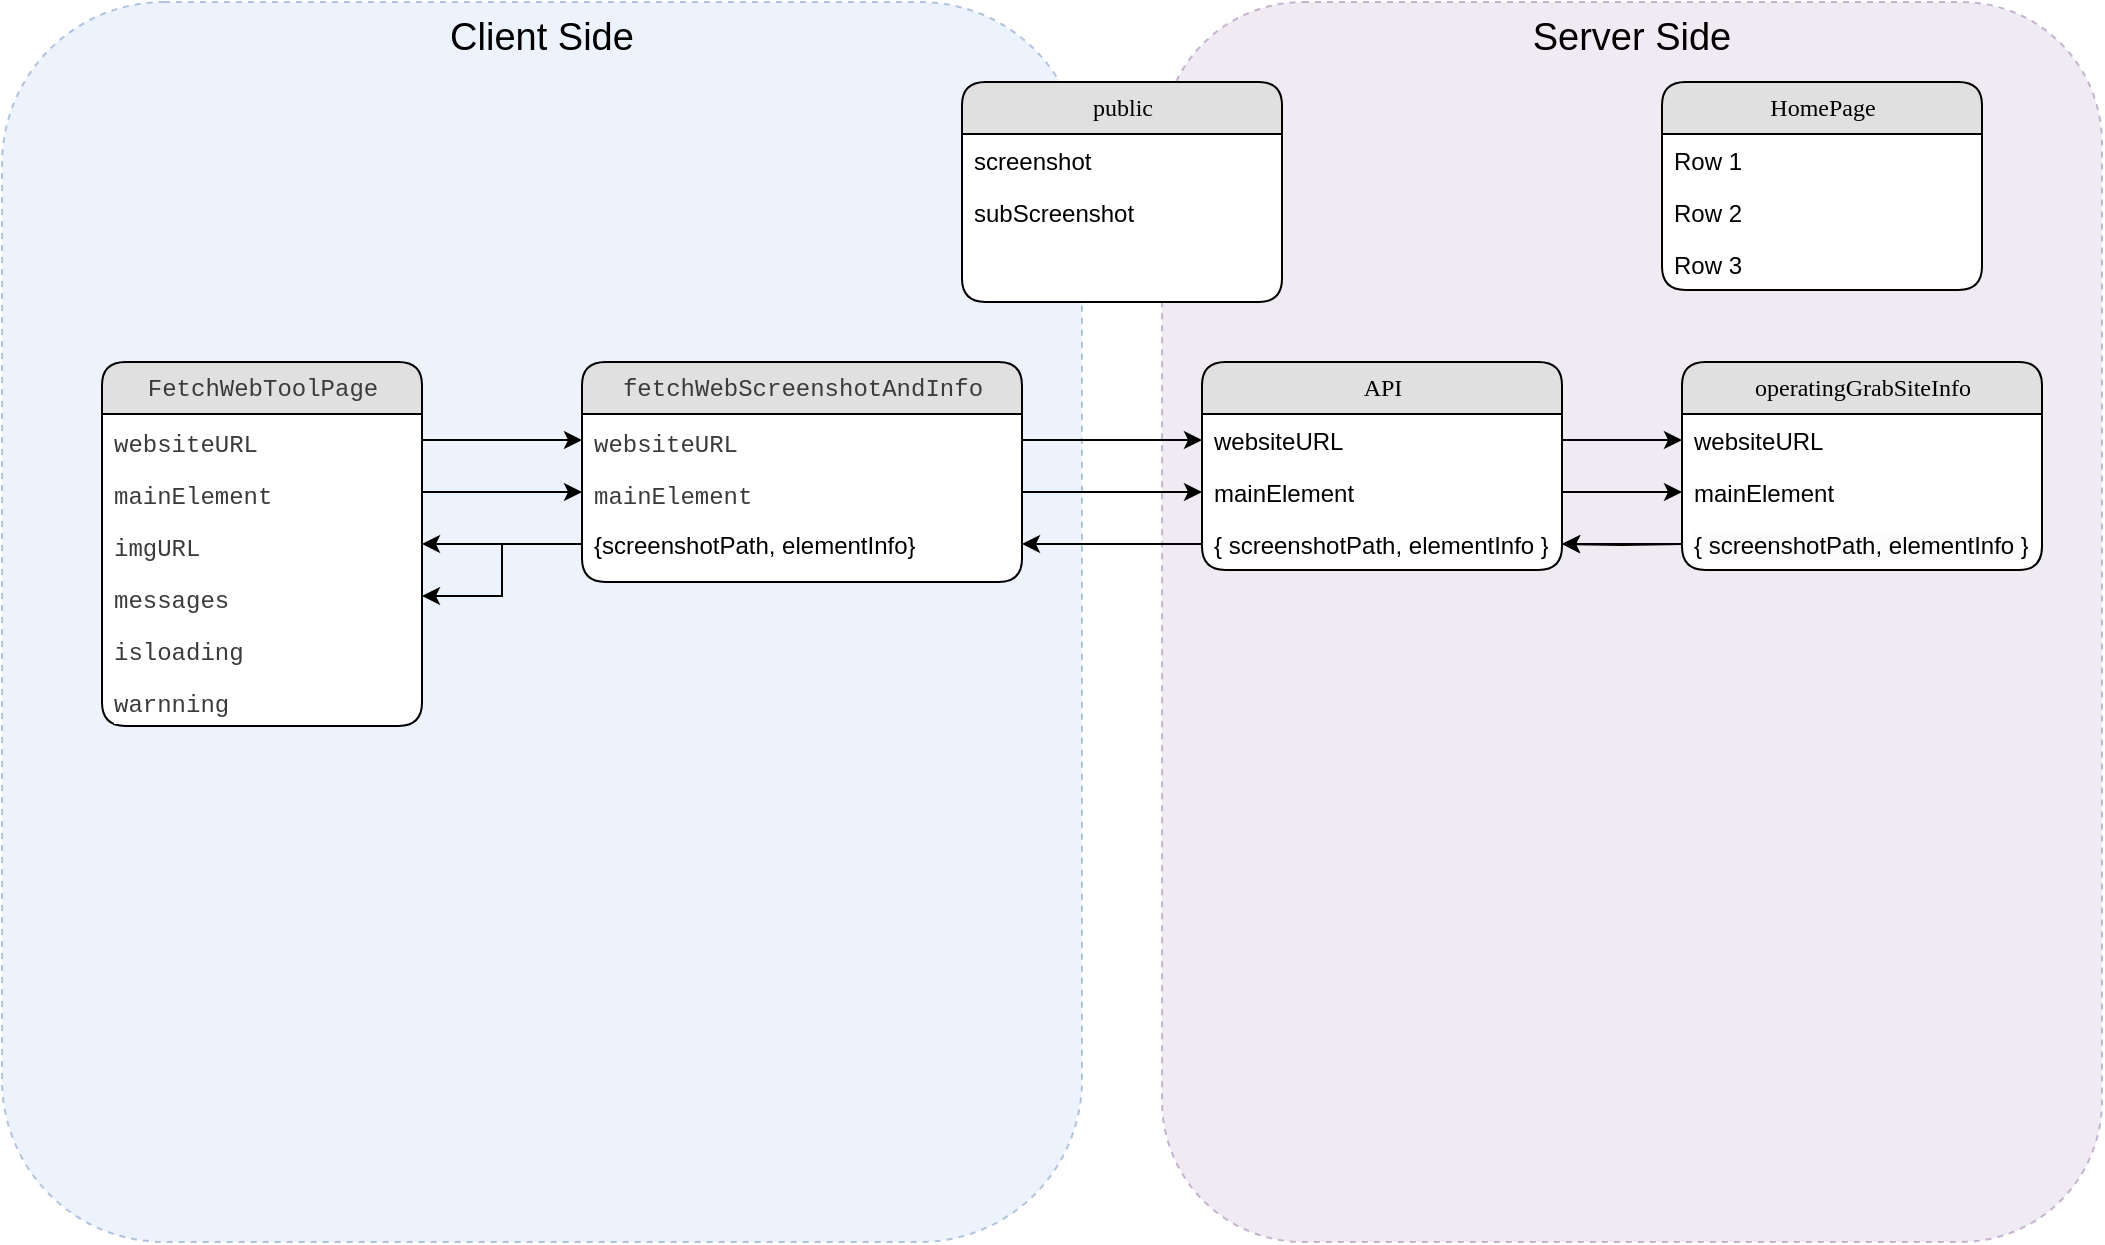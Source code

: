 <mxfile version="22.0.0" type="github">
  <diagram name="Page-1" id="b520641d-4fe3-3701-9064-5fc419738815">
    <mxGraphModel dx="1059" dy="680" grid="1" gridSize="10" guides="1" tooltips="1" connect="1" arrows="1" fold="1" page="1" pageScale="1" pageWidth="1100" pageHeight="850" background="none" math="0" shadow="0">
      <root>
        <mxCell id="0" />
        <mxCell id="1" parent="0" />
        <mxCell id="sCKlLE-Yc8vcc-GwbrEL-27" value="Server Side" style="rounded=1;whiteSpace=wrap;html=1;fillColor=#e1d5e7;strokeColor=#9673a6;dashed=1;glass=0;shadow=0;opacity=50;horizontal=1;verticalAlign=top;fontSize=19;movable=0;resizable=0;rotatable=0;deletable=0;editable=0;locked=1;connectable=0;" vertex="1" parent="1">
          <mxGeometry x="590" width="470" height="620" as="geometry" />
        </mxCell>
        <mxCell id="sCKlLE-Yc8vcc-GwbrEL-26" value="Client Side" style="rounded=1;whiteSpace=wrap;html=1;fillColor=#dae8fc;strokeColor=#6c8ebf;dashed=1;glass=0;shadow=0;opacity=50;horizontal=1;verticalAlign=top;fontSize=19;movable=0;resizable=0;rotatable=0;deletable=0;editable=0;locked=1;connectable=0;" vertex="1" parent="1">
          <mxGeometry x="10" width="540" height="620" as="geometry" />
        </mxCell>
        <mxCell id="21ea969265ad0168-6" value="HomePage" style="swimlane;html=1;fontStyle=0;childLayout=stackLayout;horizontal=1;startSize=26;fillColor=#e0e0e0;horizontalStack=0;resizeParent=1;resizeLast=0;collapsible=1;marginBottom=0;swimlaneFillColor=#ffffff;align=center;rounded=1;shadow=0;comic=0;labelBackgroundColor=none;strokeWidth=1;fontFamily=Verdana;fontSize=12" parent="1" vertex="1">
          <mxGeometry x="840" y="40" width="160" height="104" as="geometry" />
        </mxCell>
        <mxCell id="21ea969265ad0168-7" value="Row 1" style="text;html=1;strokeColor=none;fillColor=none;spacingLeft=4;spacingRight=4;whiteSpace=wrap;overflow=hidden;rotatable=0;points=[[0,0.5],[1,0.5]];portConstraint=eastwest;" parent="21ea969265ad0168-6" vertex="1">
          <mxGeometry y="26" width="160" height="26" as="geometry" />
        </mxCell>
        <mxCell id="21ea969265ad0168-8" value="Row 2" style="text;html=1;strokeColor=none;fillColor=none;spacingLeft=4;spacingRight=4;whiteSpace=wrap;overflow=hidden;rotatable=0;points=[[0,0.5],[1,0.5]];portConstraint=eastwest;" parent="21ea969265ad0168-6" vertex="1">
          <mxGeometry y="52" width="160" height="26" as="geometry" />
        </mxCell>
        <mxCell id="21ea969265ad0168-9" value="Row 3" style="text;html=1;strokeColor=none;fillColor=none;spacingLeft=4;spacingRight=4;whiteSpace=wrap;overflow=hidden;rotatable=0;points=[[0,0.5],[1,0.5]];portConstraint=eastwest;" parent="21ea969265ad0168-6" vertex="1">
          <mxGeometry y="78" width="160" height="26" as="geometry" />
        </mxCell>
        <mxCell id="21ea969265ad0168-10" value="&lt;div style=&quot;color: rgb(59, 59, 59); font-family: Menlo, Monaco, &amp;quot;Courier New&amp;quot;, monospace; line-height: 18px;&quot;&gt;FetchWebToolPage&lt;/div&gt;" style="swimlane;html=1;fontStyle=0;childLayout=stackLayout;horizontal=1;startSize=26;fillColor=#e0e0e0;horizontalStack=0;resizeParent=1;resizeLast=0;collapsible=1;marginBottom=0;swimlaneFillColor=#ffffff;align=center;rounded=1;shadow=0;comic=0;labelBackgroundColor=none;strokeWidth=1;fontFamily=Verdana;fontSize=12" parent="1" vertex="1">
          <mxGeometry x="60" y="180" width="160" height="182" as="geometry" />
        </mxCell>
        <mxCell id="21ea969265ad0168-11" value="&lt;div style=&quot;color: rgb(59, 59, 59); background-color: rgb(255, 255, 255); font-family: Menlo, Monaco, &amp;quot;Courier New&amp;quot;, monospace; line-height: 18px;&quot;&gt;websiteURL&lt;/div&gt;" style="text;html=1;strokeColor=none;fillColor=none;spacingLeft=4;spacingRight=4;whiteSpace=wrap;overflow=hidden;rotatable=0;points=[[0,0.5],[1,0.5]];portConstraint=eastwest;" parent="21ea969265ad0168-10" vertex="1">
          <mxGeometry y="26" width="160" height="26" as="geometry" />
        </mxCell>
        <mxCell id="21ea969265ad0168-12" value="&lt;div style=&quot;color: rgb(59, 59, 59); background-color: rgb(255, 255, 255); font-family: Menlo, Monaco, &amp;quot;Courier New&amp;quot;, monospace; line-height: 18px;&quot;&gt;mainElement&lt;/div&gt;" style="text;html=1;strokeColor=none;fillColor=none;spacingLeft=4;spacingRight=4;whiteSpace=wrap;overflow=hidden;rotatable=0;points=[[0,0.5],[1,0.5]];portConstraint=eastwest;" parent="21ea969265ad0168-10" vertex="1">
          <mxGeometry y="52" width="160" height="26" as="geometry" />
        </mxCell>
        <mxCell id="21ea969265ad0168-52" value="&lt;div style=&quot;color: rgb(59, 59, 59); background-color: rgb(255, 255, 255); font-family: Menlo, Monaco, &amp;quot;Courier New&amp;quot;, monospace; line-height: 18px;&quot;&gt;imgURL&lt;/div&gt;" style="text;html=1;strokeColor=none;fillColor=none;spacingLeft=4;spacingRight=4;whiteSpace=wrap;overflow=hidden;rotatable=0;points=[[0,0.5],[1,0.5]];portConstraint=eastwest;" parent="21ea969265ad0168-10" vertex="1">
          <mxGeometry y="78" width="160" height="26" as="geometry" />
        </mxCell>
        <mxCell id="21ea969265ad0168-13" value="&lt;div style=&quot;color: rgb(59, 59, 59); background-color: rgb(255, 255, 255); font-family: Menlo, Monaco, &amp;quot;Courier New&amp;quot;, monospace; line-height: 18px;&quot;&gt;messages&lt;/div&gt;" style="text;html=1;strokeColor=none;fillColor=none;spacingLeft=4;spacingRight=4;whiteSpace=wrap;overflow=hidden;rotatable=0;points=[[0,0.5],[1,0.5]];portConstraint=eastwest;" parent="21ea969265ad0168-10" vertex="1">
          <mxGeometry y="104" width="160" height="26" as="geometry" />
        </mxCell>
        <mxCell id="sCKlLE-Yc8vcc-GwbrEL-2" value="&lt;div style=&quot;color: rgb(59, 59, 59); background-color: rgb(255, 255, 255); font-family: Menlo, Monaco, &amp;quot;Courier New&amp;quot;, monospace; line-height: 18px;&quot;&gt;&lt;div style=&quot;line-height: 18px;&quot;&gt;isloading&lt;/div&gt;&lt;/div&gt;" style="text;html=1;strokeColor=none;fillColor=none;spacingLeft=4;spacingRight=4;whiteSpace=wrap;overflow=hidden;rotatable=0;points=[[0,0.5],[1,0.5]];portConstraint=eastwest;" vertex="1" parent="21ea969265ad0168-10">
          <mxGeometry y="130" width="160" height="26" as="geometry" />
        </mxCell>
        <mxCell id="sCKlLE-Yc8vcc-GwbrEL-3" value="&lt;div style=&quot;color: rgb(59, 59, 59); background-color: rgb(255, 255, 255); font-family: Menlo, Monaco, &amp;quot;Courier New&amp;quot;, monospace; line-height: 18px;&quot;&gt;&lt;div style=&quot;line-height: 18px;&quot;&gt;warnning&lt;/div&gt;&lt;/div&gt;" style="text;html=1;strokeColor=none;fillColor=none;spacingLeft=4;spacingRight=4;whiteSpace=wrap;overflow=hidden;rotatable=0;points=[[0,0.5],[1,0.5]];portConstraint=eastwest;" vertex="1" parent="21ea969265ad0168-10">
          <mxGeometry y="156" width="160" height="26" as="geometry" />
        </mxCell>
        <mxCell id="21ea969265ad0168-22" value="API" style="swimlane;html=1;fontStyle=0;childLayout=stackLayout;horizontal=1;startSize=26;fillColor=#e0e0e0;horizontalStack=0;resizeParent=1;resizeLast=0;collapsible=1;marginBottom=0;swimlaneFillColor=#ffffff;align=center;rounded=1;shadow=0;comic=0;labelBackgroundColor=none;strokeWidth=1;fontFamily=Verdana;fontSize=12" parent="1" vertex="1">
          <mxGeometry x="610" y="180" width="180" height="104" as="geometry" />
        </mxCell>
        <mxCell id="21ea969265ad0168-23" value="websiteURL" style="text;html=1;strokeColor=none;fillColor=none;spacingLeft=4;spacingRight=4;whiteSpace=wrap;overflow=hidden;rotatable=0;points=[[0,0.5],[1,0.5]];portConstraint=eastwest;" parent="21ea969265ad0168-22" vertex="1">
          <mxGeometry y="26" width="180" height="26" as="geometry" />
        </mxCell>
        <mxCell id="21ea969265ad0168-24" value="mainElement" style="text;html=1;strokeColor=none;fillColor=none;spacingLeft=4;spacingRight=4;whiteSpace=wrap;overflow=hidden;rotatable=0;points=[[0,0.5],[1,0.5]];portConstraint=eastwest;" parent="21ea969265ad0168-22" vertex="1">
          <mxGeometry y="52" width="180" height="26" as="geometry" />
        </mxCell>
        <mxCell id="sCKlLE-Yc8vcc-GwbrEL-18" value="{ screenshotPath, elementInfo }" style="text;html=1;strokeColor=none;fillColor=none;spacingLeft=4;spacingRight=4;whiteSpace=wrap;overflow=hidden;rotatable=0;points=[[0,0.5],[1,0.5]];portConstraint=eastwest;" vertex="1" parent="21ea969265ad0168-22">
          <mxGeometry y="78" width="180" height="26" as="geometry" />
        </mxCell>
        <mxCell id="sCKlLE-Yc8vcc-GwbrEL-4" value="&lt;div style=&quot;color: rgb(59, 59, 59); font-family: Menlo, Monaco, &amp;quot;Courier New&amp;quot;, monospace; line-height: 18px;&quot;&gt;&lt;div style=&quot;line-height: 18px;&quot;&gt;fetchWebScreenshotAndInfo&lt;/div&gt;&lt;/div&gt;" style="swimlane;html=1;fontStyle=0;childLayout=stackLayout;horizontal=1;startSize=26;fillColor=#e0e0e0;horizontalStack=0;resizeParent=1;resizeLast=0;collapsible=1;marginBottom=0;swimlaneFillColor=default;align=center;rounded=1;shadow=0;comic=0;labelBackgroundColor=none;strokeWidth=1;fontFamily=Verdana;fontSize=12" vertex="1" parent="1">
          <mxGeometry x="300" y="180" width="220" height="110" as="geometry" />
        </mxCell>
        <mxCell id="sCKlLE-Yc8vcc-GwbrEL-5" value="&lt;div style=&quot;color: rgb(59, 59, 59); background-color: rgb(255, 255, 255); font-family: Menlo, Monaco, &amp;quot;Courier New&amp;quot;, monospace; line-height: 18px;&quot;&gt;&lt;div style=&quot;line-height: 18px;&quot;&gt;websiteURL&lt;/div&gt;&lt;/div&gt;" style="text;html=1;strokeColor=none;fillColor=none;spacingLeft=4;spacingRight=4;whiteSpace=wrap;overflow=hidden;rotatable=0;points=[[0,0.5],[1,0.5]];portConstraint=eastwest;" vertex="1" parent="sCKlLE-Yc8vcc-GwbrEL-4">
          <mxGeometry y="26" width="220" height="26" as="geometry" />
        </mxCell>
        <mxCell id="sCKlLE-Yc8vcc-GwbrEL-6" value="&lt;div style=&quot;color: rgb(59, 59, 59); background-color: rgb(255, 255, 255); font-family: Menlo, Monaco, &amp;quot;Courier New&amp;quot;, monospace; line-height: 18px;&quot;&gt;mainElement&lt;/div&gt;" style="text;html=1;strokeColor=none;fillColor=none;spacingLeft=4;spacingRight=4;whiteSpace=wrap;overflow=hidden;rotatable=0;points=[[0,0.5],[1,0.5]];portConstraint=eastwest;" vertex="1" parent="sCKlLE-Yc8vcc-GwbrEL-4">
          <mxGeometry y="52" width="220" height="26" as="geometry" />
        </mxCell>
        <mxCell id="sCKlLE-Yc8vcc-GwbrEL-10" value="{screenshotPath, elementInfo}" style="text;html=1;strokeColor=none;fillColor=none;spacingLeft=4;spacingRight=4;whiteSpace=wrap;overflow=hidden;rotatable=0;points=[[0,0.5],[1,0.5]];portConstraint=eastwest;" vertex="1" parent="sCKlLE-Yc8vcc-GwbrEL-4">
          <mxGeometry y="78" width="220" height="26" as="geometry" />
        </mxCell>
        <mxCell id="sCKlLE-Yc8vcc-GwbrEL-12" style="edgeStyle=orthogonalEdgeStyle;rounded=0;orthogonalLoop=1;jettySize=auto;html=1;" edge="1" parent="1" source="21ea969265ad0168-11" target="sCKlLE-Yc8vcc-GwbrEL-5">
          <mxGeometry relative="1" as="geometry" />
        </mxCell>
        <mxCell id="sCKlLE-Yc8vcc-GwbrEL-13" style="edgeStyle=orthogonalEdgeStyle;rounded=0;orthogonalLoop=1;jettySize=auto;html=1;" edge="1" parent="1" source="21ea969265ad0168-12" target="sCKlLE-Yc8vcc-GwbrEL-6">
          <mxGeometry relative="1" as="geometry" />
        </mxCell>
        <mxCell id="sCKlLE-Yc8vcc-GwbrEL-14" style="edgeStyle=orthogonalEdgeStyle;rounded=0;orthogonalLoop=1;jettySize=auto;html=1;" edge="1" parent="1" source="sCKlLE-Yc8vcc-GwbrEL-10" target="21ea969265ad0168-52">
          <mxGeometry relative="1" as="geometry" />
        </mxCell>
        <mxCell id="sCKlLE-Yc8vcc-GwbrEL-15" style="edgeStyle=orthogonalEdgeStyle;rounded=0;orthogonalLoop=1;jettySize=auto;html=1;" edge="1" parent="1" source="sCKlLE-Yc8vcc-GwbrEL-10" target="21ea969265ad0168-13">
          <mxGeometry relative="1" as="geometry" />
        </mxCell>
        <mxCell id="sCKlLE-Yc8vcc-GwbrEL-16" style="edgeStyle=orthogonalEdgeStyle;rounded=0;orthogonalLoop=1;jettySize=auto;html=1;" edge="1" parent="1" source="sCKlLE-Yc8vcc-GwbrEL-5" target="21ea969265ad0168-23">
          <mxGeometry relative="1" as="geometry" />
        </mxCell>
        <mxCell id="sCKlLE-Yc8vcc-GwbrEL-17" style="edgeStyle=orthogonalEdgeStyle;rounded=0;orthogonalLoop=1;jettySize=auto;html=1;" edge="1" parent="1" source="sCKlLE-Yc8vcc-GwbrEL-6" target="21ea969265ad0168-24">
          <mxGeometry relative="1" as="geometry" />
        </mxCell>
        <mxCell id="sCKlLE-Yc8vcc-GwbrEL-19" value="operatingGrabSiteInfo" style="swimlane;html=1;fontStyle=0;childLayout=stackLayout;horizontal=1;startSize=26;fillColor=#e0e0e0;horizontalStack=0;resizeParent=1;resizeLast=0;collapsible=1;marginBottom=0;swimlaneFillColor=#ffffff;align=center;rounded=1;shadow=0;comic=0;labelBackgroundColor=none;strokeWidth=1;fontFamily=Verdana;fontSize=12" vertex="1" parent="1">
          <mxGeometry x="850" y="180" width="180" height="104" as="geometry" />
        </mxCell>
        <mxCell id="sCKlLE-Yc8vcc-GwbrEL-20" value="websiteURL" style="text;html=1;strokeColor=none;fillColor=none;spacingLeft=4;spacingRight=4;whiteSpace=wrap;overflow=hidden;rotatable=0;points=[[0,0.5],[1,0.5]];portConstraint=eastwest;" vertex="1" parent="sCKlLE-Yc8vcc-GwbrEL-19">
          <mxGeometry y="26" width="180" height="26" as="geometry" />
        </mxCell>
        <mxCell id="sCKlLE-Yc8vcc-GwbrEL-21" value="mainElement" style="text;html=1;strokeColor=none;fillColor=none;spacingLeft=4;spacingRight=4;whiteSpace=wrap;overflow=hidden;rotatable=0;points=[[0,0.5],[1,0.5]];portConstraint=eastwest;" vertex="1" parent="sCKlLE-Yc8vcc-GwbrEL-19">
          <mxGeometry y="52" width="180" height="26" as="geometry" />
        </mxCell>
        <mxCell id="sCKlLE-Yc8vcc-GwbrEL-29" value="&lt;span style=&quot;color: rgb(0, 0, 0); font-family: Helvetica; font-size: 12px; font-style: normal; font-variant-ligatures: normal; font-variant-caps: normal; font-weight: 400; letter-spacing: normal; orphans: 2; text-align: left; text-indent: 0px; text-transform: none; widows: 2; word-spacing: 0px; -webkit-text-stroke-width: 0px; background-color: rgb(251, 251, 251); text-decoration-thickness: initial; text-decoration-style: initial; text-decoration-color: initial; float: none; display: inline !important;&quot;&gt;{ screenshotPath, elementInfo }&lt;/span&gt;" style="text;html=1;strokeColor=none;fillColor=none;spacingLeft=4;spacingRight=4;whiteSpace=wrap;overflow=hidden;rotatable=0;points=[[0,0.5],[1,0.5]];portConstraint=eastwest;" vertex="1" parent="sCKlLE-Yc8vcc-GwbrEL-19">
          <mxGeometry y="78" width="180" height="26" as="geometry" />
        </mxCell>
        <mxCell id="sCKlLE-Yc8vcc-GwbrEL-24" style="edgeStyle=orthogonalEdgeStyle;rounded=0;orthogonalLoop=1;jettySize=auto;html=1;" edge="1" parent="1" source="21ea969265ad0168-23" target="sCKlLE-Yc8vcc-GwbrEL-20">
          <mxGeometry relative="1" as="geometry" />
        </mxCell>
        <mxCell id="sCKlLE-Yc8vcc-GwbrEL-25" style="edgeStyle=orthogonalEdgeStyle;rounded=0;orthogonalLoop=1;jettySize=auto;html=1;" edge="1" parent="1" source="21ea969265ad0168-24" target="sCKlLE-Yc8vcc-GwbrEL-21">
          <mxGeometry relative="1" as="geometry" />
        </mxCell>
        <mxCell id="sCKlLE-Yc8vcc-GwbrEL-28" style="edgeStyle=orthogonalEdgeStyle;rounded=0;orthogonalLoop=1;jettySize=auto;html=1;" edge="1" parent="1" source="sCKlLE-Yc8vcc-GwbrEL-18" target="sCKlLE-Yc8vcc-GwbrEL-10">
          <mxGeometry relative="1" as="geometry" />
        </mxCell>
        <mxCell id="sCKlLE-Yc8vcc-GwbrEL-30" style="edgeStyle=orthogonalEdgeStyle;rounded=0;orthogonalLoop=1;jettySize=auto;html=1;" edge="1" parent="1" target="sCKlLE-Yc8vcc-GwbrEL-18">
          <mxGeometry relative="1" as="geometry">
            <mxPoint x="850" y="271" as="sourcePoint" />
          </mxGeometry>
        </mxCell>
        <mxCell id="sCKlLE-Yc8vcc-GwbrEL-31" style="edgeStyle=orthogonalEdgeStyle;rounded=0;orthogonalLoop=1;jettySize=auto;html=1;" edge="1" parent="1" source="sCKlLE-Yc8vcc-GwbrEL-29" target="sCKlLE-Yc8vcc-GwbrEL-18">
          <mxGeometry relative="1" as="geometry" />
        </mxCell>
        <mxCell id="sCKlLE-Yc8vcc-GwbrEL-32" value="public" style="swimlane;html=1;fontStyle=0;childLayout=stackLayout;horizontal=1;startSize=26;fillColor=#e0e0e0;horizontalStack=0;resizeParent=1;resizeLast=0;collapsible=1;marginBottom=0;swimlaneFillColor=#ffffff;align=center;rounded=1;shadow=0;comic=0;labelBackgroundColor=none;strokeWidth=1;fontFamily=Verdana;fontSize=12" vertex="1" parent="1">
          <mxGeometry x="490" y="40" width="160" height="110" as="geometry" />
        </mxCell>
        <mxCell id="sCKlLE-Yc8vcc-GwbrEL-35" value="screenshot" style="text;html=1;strokeColor=none;fillColor=none;spacingLeft=4;spacingRight=4;whiteSpace=wrap;overflow=hidden;rotatable=0;points=[[0,0.5],[1,0.5]];portConstraint=eastwest;" vertex="1" parent="sCKlLE-Yc8vcc-GwbrEL-32">
          <mxGeometry y="26" width="160" height="26" as="geometry" />
        </mxCell>
        <mxCell id="sCKlLE-Yc8vcc-GwbrEL-33" value="subScreenshot" style="text;html=1;strokeColor=none;fillColor=none;spacingLeft=4;spacingRight=4;whiteSpace=wrap;overflow=hidden;rotatable=0;points=[[0,0.5],[1,0.5]];portConstraint=eastwest;" vertex="1" parent="sCKlLE-Yc8vcc-GwbrEL-32">
          <mxGeometry y="52" width="160" height="26" as="geometry" />
        </mxCell>
      </root>
    </mxGraphModel>
  </diagram>
</mxfile>
